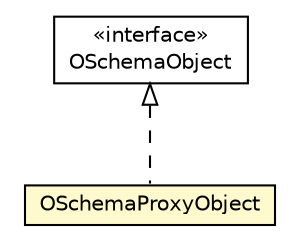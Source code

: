 #!/usr/local/bin/dot
#
# Class diagram 
# Generated by UMLGraph version R5_6-24-gf6e263 (http://www.umlgraph.org/)
#

digraph G {
	edge [fontname="Helvetica",fontsize=10,labelfontname="Helvetica",labelfontsize=10];
	node [fontname="Helvetica",fontsize=10,shape=plaintext];
	nodesep=0.25;
	ranksep=0.5;
	// com.orientechnologies.orient.object.metadata.schema.OSchemaProxyObject
	c6266718 [label=<<table title="com.orientechnologies.orient.object.metadata.schema.OSchemaProxyObject" border="0" cellborder="1" cellspacing="0" cellpadding="2" port="p" bgcolor="lemonChiffon" href="./OSchemaProxyObject.html">
		<tr><td><table border="0" cellspacing="0" cellpadding="1">
<tr><td align="center" balign="center"> OSchemaProxyObject </td></tr>
		</table></td></tr>
		</table>>, URL="./OSchemaProxyObject.html", fontname="Helvetica", fontcolor="black", fontsize=10.0];
	// com.orientechnologies.orient.object.metadata.schema.OSchemaObject
	c6266719 [label=<<table title="com.orientechnologies.orient.object.metadata.schema.OSchemaObject" border="0" cellborder="1" cellspacing="0" cellpadding="2" port="p" href="./OSchemaObject.html">
		<tr><td><table border="0" cellspacing="0" cellpadding="1">
<tr><td align="center" balign="center"> &#171;interface&#187; </td></tr>
<tr><td align="center" balign="center"> OSchemaObject </td></tr>
		</table></td></tr>
		</table>>, URL="./OSchemaObject.html", fontname="Helvetica", fontcolor="black", fontsize=10.0];
	//com.orientechnologies.orient.object.metadata.schema.OSchemaProxyObject implements com.orientechnologies.orient.object.metadata.schema.OSchemaObject
	c6266719:p -> c6266718:p [dir=back,arrowtail=empty,style=dashed];
}

